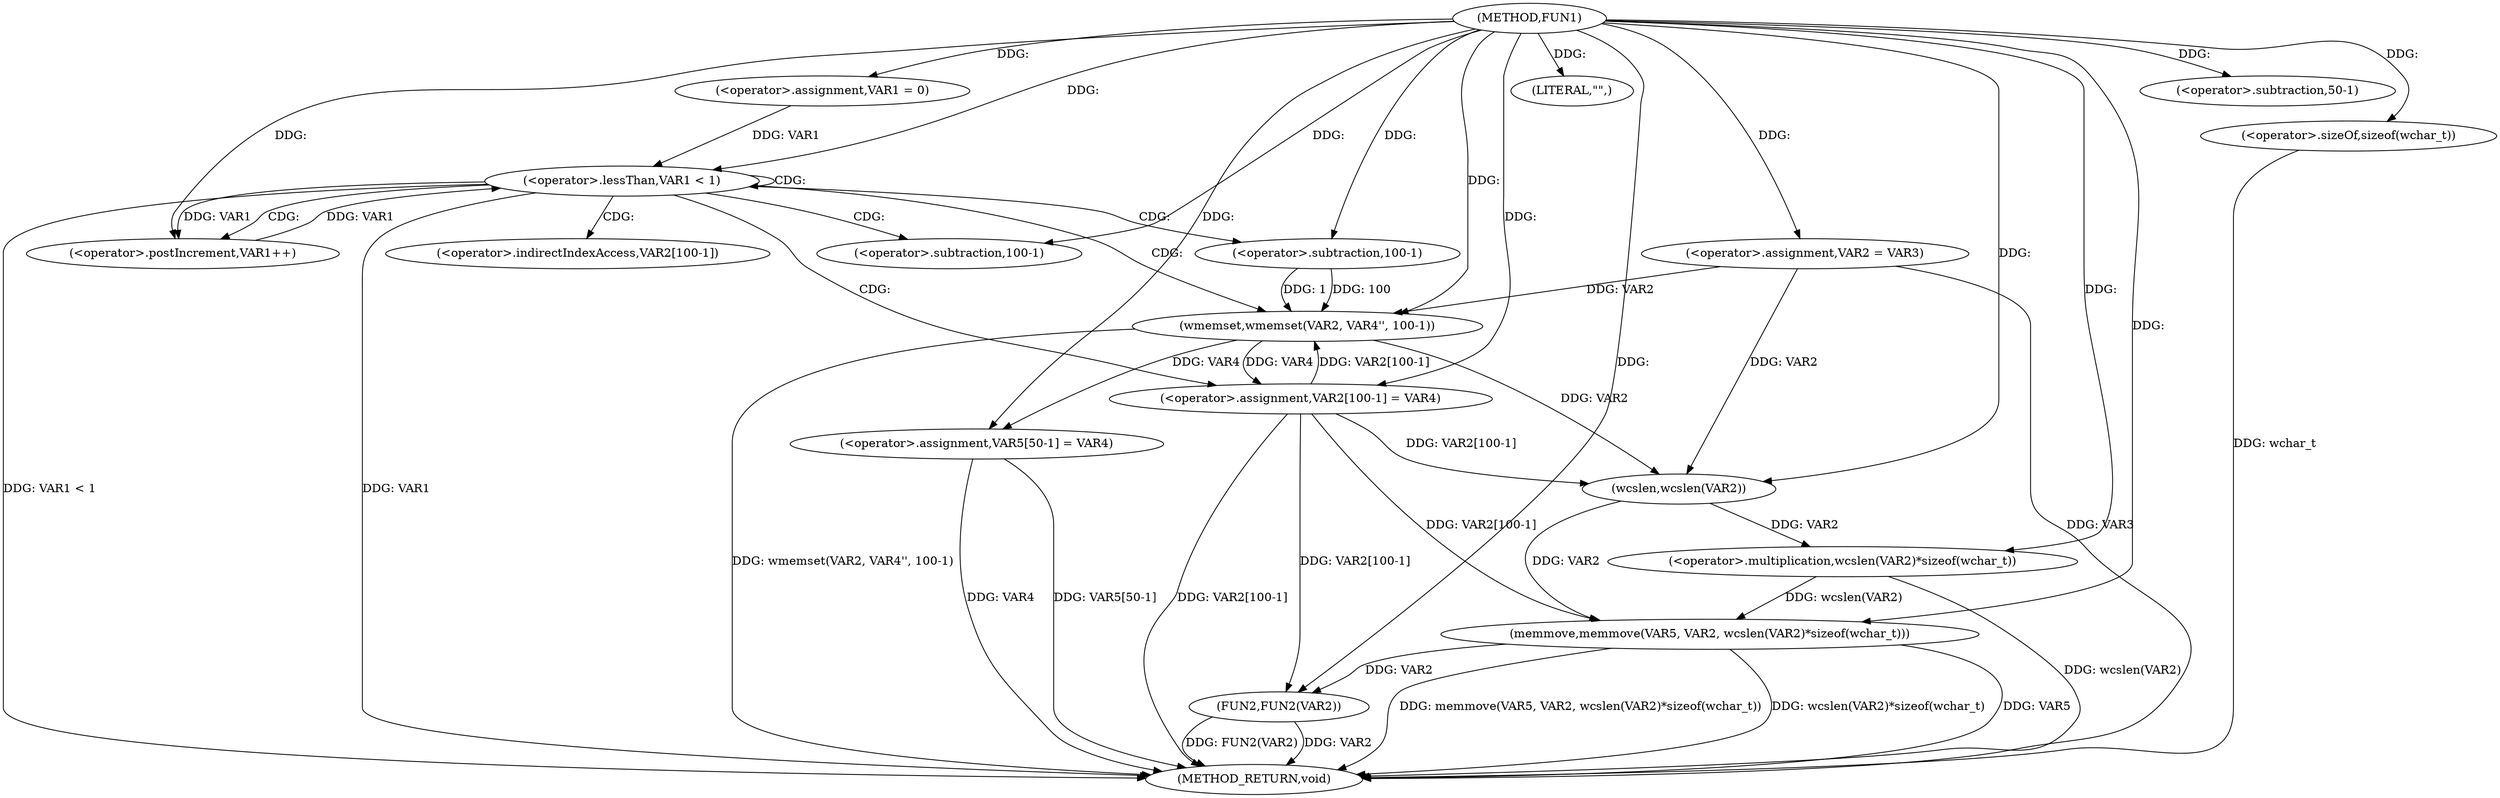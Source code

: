 digraph FUN1 {  
"1000100" [label = "(METHOD,FUN1)" ]
"1000150" [label = "(METHOD_RETURN,void)" ]
"1000105" [label = "(<operator>.assignment,VAR2 = VAR3)" ]
"1000109" [label = "(<operator>.assignment,VAR1 = 0)" ]
"1000112" [label = "(<operator>.lessThan,VAR1 < 1)" ]
"1000115" [label = "(<operator>.postIncrement,VAR1++)" ]
"1000118" [label = "(wmemset,wmemset(VAR2, VAR4'', 100-1))" ]
"1000121" [label = "(<operator>.subtraction,100-1)" ]
"1000124" [label = "(<operator>.assignment,VAR2[100-1] = VAR4)" ]
"1000127" [label = "(<operator>.subtraction,100-1)" ]
"1000132" [label = "(LITERAL,\"\",)" ]
"1000133" [label = "(memmove,memmove(VAR5, VAR2, wcslen(VAR2)*sizeof(wchar_t)))" ]
"1000136" [label = "(<operator>.multiplication,wcslen(VAR2)*sizeof(wchar_t))" ]
"1000137" [label = "(wcslen,wcslen(VAR2))" ]
"1000139" [label = "(<operator>.sizeOf,sizeof(wchar_t))" ]
"1000141" [label = "(<operator>.assignment,VAR5[50-1] = VAR4)" ]
"1000144" [label = "(<operator>.subtraction,50-1)" ]
"1000148" [label = "(FUN2,FUN2(VAR2))" ]
"1000125" [label = "(<operator>.indirectIndexAccess,VAR2[100-1])" ]
  "1000141" -> "1000150"  [ label = "DDG: VAR5[50-1]"] 
  "1000124" -> "1000150"  [ label = "DDG: VAR2[100-1]"] 
  "1000105" -> "1000150"  [ label = "DDG: VAR3"] 
  "1000139" -> "1000150"  [ label = "DDG: wchar_t"] 
  "1000118" -> "1000150"  [ label = "DDG: wmemset(VAR2, VAR4'', 100-1)"] 
  "1000112" -> "1000150"  [ label = "DDG: VAR1"] 
  "1000133" -> "1000150"  [ label = "DDG: wcslen(VAR2)*sizeof(wchar_t)"] 
  "1000141" -> "1000150"  [ label = "DDG: VAR4"] 
  "1000133" -> "1000150"  [ label = "DDG: VAR5"] 
  "1000148" -> "1000150"  [ label = "DDG: VAR2"] 
  "1000148" -> "1000150"  [ label = "DDG: FUN2(VAR2)"] 
  "1000133" -> "1000150"  [ label = "DDG: memmove(VAR5, VAR2, wcslen(VAR2)*sizeof(wchar_t))"] 
  "1000112" -> "1000150"  [ label = "DDG: VAR1 < 1"] 
  "1000136" -> "1000150"  [ label = "DDG: wcslen(VAR2)"] 
  "1000100" -> "1000105"  [ label = "DDG: "] 
  "1000100" -> "1000109"  [ label = "DDG: "] 
  "1000109" -> "1000112"  [ label = "DDG: VAR1"] 
  "1000115" -> "1000112"  [ label = "DDG: VAR1"] 
  "1000100" -> "1000112"  [ label = "DDG: "] 
  "1000112" -> "1000115"  [ label = "DDG: VAR1"] 
  "1000100" -> "1000115"  [ label = "DDG: "] 
  "1000124" -> "1000118"  [ label = "DDG: VAR2[100-1]"] 
  "1000105" -> "1000118"  [ label = "DDG: VAR2"] 
  "1000100" -> "1000118"  [ label = "DDG: "] 
  "1000121" -> "1000118"  [ label = "DDG: 100"] 
  "1000121" -> "1000118"  [ label = "DDG: 1"] 
  "1000100" -> "1000121"  [ label = "DDG: "] 
  "1000118" -> "1000124"  [ label = "DDG: VAR4"] 
  "1000100" -> "1000124"  [ label = "DDG: "] 
  "1000100" -> "1000127"  [ label = "DDG: "] 
  "1000100" -> "1000132"  [ label = "DDG: "] 
  "1000100" -> "1000133"  [ label = "DDG: "] 
  "1000124" -> "1000133"  [ label = "DDG: VAR2[100-1]"] 
  "1000137" -> "1000133"  [ label = "DDG: VAR2"] 
  "1000136" -> "1000133"  [ label = "DDG: wcslen(VAR2)"] 
  "1000137" -> "1000136"  [ label = "DDG: VAR2"] 
  "1000124" -> "1000137"  [ label = "DDG: VAR2[100-1]"] 
  "1000118" -> "1000137"  [ label = "DDG: VAR2"] 
  "1000105" -> "1000137"  [ label = "DDG: VAR2"] 
  "1000100" -> "1000137"  [ label = "DDG: "] 
  "1000100" -> "1000136"  [ label = "DDG: "] 
  "1000100" -> "1000139"  [ label = "DDG: "] 
  "1000100" -> "1000141"  [ label = "DDG: "] 
  "1000118" -> "1000141"  [ label = "DDG: VAR4"] 
  "1000100" -> "1000144"  [ label = "DDG: "] 
  "1000124" -> "1000148"  [ label = "DDG: VAR2[100-1]"] 
  "1000133" -> "1000148"  [ label = "DDG: VAR2"] 
  "1000100" -> "1000148"  [ label = "DDG: "] 
  "1000112" -> "1000112"  [ label = "CDG: "] 
  "1000112" -> "1000121"  [ label = "CDG: "] 
  "1000112" -> "1000124"  [ label = "CDG: "] 
  "1000112" -> "1000125"  [ label = "CDG: "] 
  "1000112" -> "1000115"  [ label = "CDG: "] 
  "1000112" -> "1000118"  [ label = "CDG: "] 
  "1000112" -> "1000127"  [ label = "CDG: "] 
}
